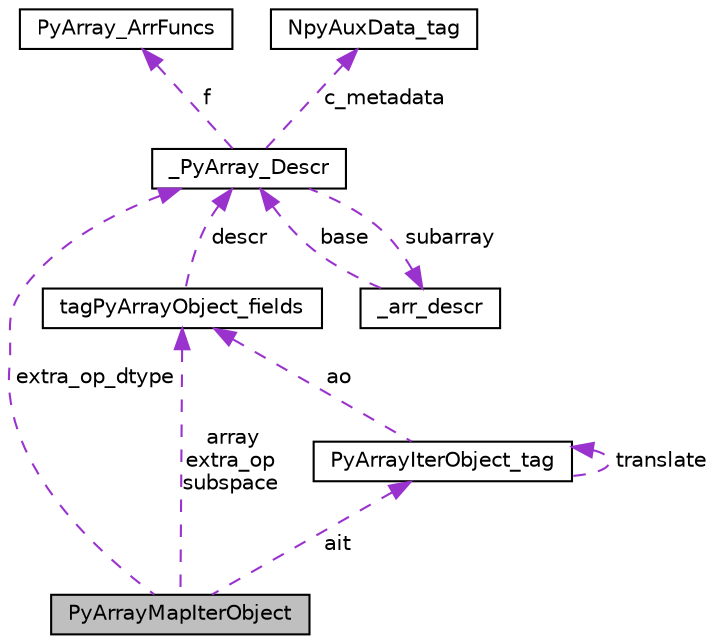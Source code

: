 digraph "PyArrayMapIterObject"
{
 // LATEX_PDF_SIZE
  edge [fontname="Helvetica",fontsize="10",labelfontname="Helvetica",labelfontsize="10"];
  node [fontname="Helvetica",fontsize="10",shape=record];
  Node1 [label="PyArrayMapIterObject",height=0.2,width=0.4,color="black", fillcolor="grey75", style="filled", fontcolor="black",tooltip=" "];
  Node2 -> Node1 [dir="back",color="darkorchid3",fontsize="10",style="dashed",label=" array\nextra_op\nsubspace" ,fontname="Helvetica"];
  Node2 [label="tagPyArrayObject_fields",height=0.2,width=0.4,color="black", fillcolor="white", style="filled",URL="$structtagPyArrayObject__fields.html",tooltip=" "];
  Node3 -> Node2 [dir="back",color="darkorchid3",fontsize="10",style="dashed",label=" descr" ,fontname="Helvetica"];
  Node3 [label="_PyArray_Descr",height=0.2,width=0.4,color="black", fillcolor="white", style="filled",URL="$struct__PyArray__Descr.html",tooltip=" "];
  Node4 -> Node3 [dir="back",color="darkorchid3",fontsize="10",style="dashed",label=" f" ,fontname="Helvetica"];
  Node4 [label="PyArray_ArrFuncs",height=0.2,width=0.4,color="black", fillcolor="white", style="filled",URL="$structPyArray__ArrFuncs.html",tooltip=" "];
  Node5 -> Node3 [dir="back",color="darkorchid3",fontsize="10",style="dashed",label=" subarray" ,fontname="Helvetica"];
  Node5 [label="_arr_descr",height=0.2,width=0.4,color="black", fillcolor="white", style="filled",URL="$struct__arr__descr.html",tooltip=" "];
  Node3 -> Node5 [dir="back",color="darkorchid3",fontsize="10",style="dashed",label=" base" ,fontname="Helvetica"];
  Node6 -> Node3 [dir="back",color="darkorchid3",fontsize="10",style="dashed",label=" c_metadata" ,fontname="Helvetica"];
  Node6 [label="NpyAuxData_tag",height=0.2,width=0.4,color="black", fillcolor="white", style="filled",URL="$structNpyAuxData__tag.html",tooltip=" "];
  Node3 -> Node1 [dir="back",color="darkorchid3",fontsize="10",style="dashed",label=" extra_op_dtype" ,fontname="Helvetica"];
  Node7 -> Node1 [dir="back",color="darkorchid3",fontsize="10",style="dashed",label=" ait" ,fontname="Helvetica"];
  Node7 [label="PyArrayIterObject_tag",height=0.2,width=0.4,color="black", fillcolor="white", style="filled",URL="$structPyArrayIterObject__tag.html",tooltip=" "];
  Node2 -> Node7 [dir="back",color="darkorchid3",fontsize="10",style="dashed",label=" ao" ,fontname="Helvetica"];
  Node7 -> Node7 [dir="back",color="darkorchid3",fontsize="10",style="dashed",label=" translate" ,fontname="Helvetica"];
}
